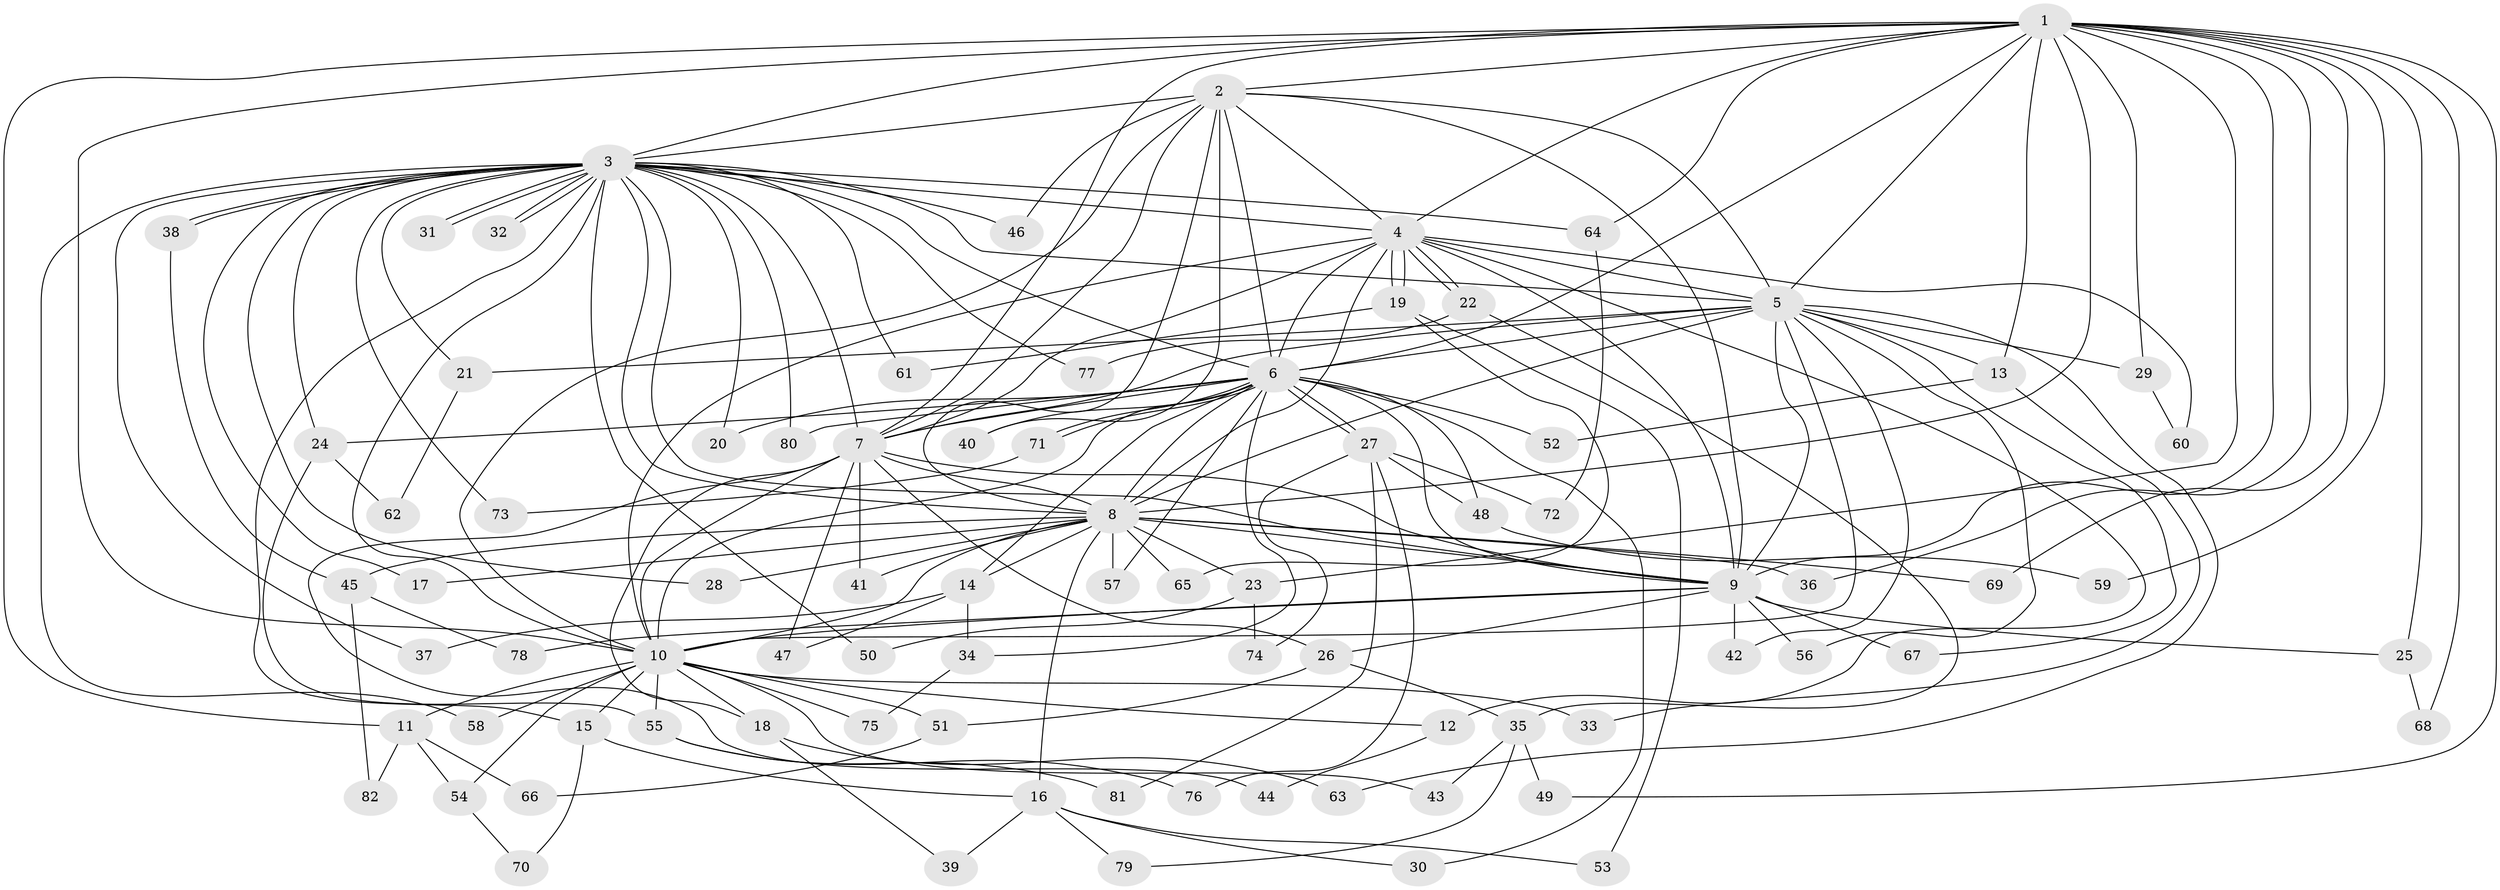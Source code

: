 // coarse degree distribution, {21: 0.024390243902439025, 2: 0.4634146341463415, 1: 0.2682926829268293, 4: 0.04878048780487805, 3: 0.0975609756097561, 15: 0.024390243902439025, 9: 0.024390243902439025, 12: 0.024390243902439025, 10: 0.024390243902439025}
// Generated by graph-tools (version 1.1) at 2025/47/03/04/25 21:47:46]
// undirected, 82 vertices, 189 edges
graph export_dot {
graph [start="1"]
  node [color=gray90,style=filled];
  1;
  2;
  3;
  4;
  5;
  6;
  7;
  8;
  9;
  10;
  11;
  12;
  13;
  14;
  15;
  16;
  17;
  18;
  19;
  20;
  21;
  22;
  23;
  24;
  25;
  26;
  27;
  28;
  29;
  30;
  31;
  32;
  33;
  34;
  35;
  36;
  37;
  38;
  39;
  40;
  41;
  42;
  43;
  44;
  45;
  46;
  47;
  48;
  49;
  50;
  51;
  52;
  53;
  54;
  55;
  56;
  57;
  58;
  59;
  60;
  61;
  62;
  63;
  64;
  65;
  66;
  67;
  68;
  69;
  70;
  71;
  72;
  73;
  74;
  75;
  76;
  77;
  78;
  79;
  80;
  81;
  82;
  1 -- 2;
  1 -- 3;
  1 -- 4;
  1 -- 5;
  1 -- 6;
  1 -- 7;
  1 -- 8;
  1 -- 9;
  1 -- 10;
  1 -- 11;
  1 -- 13;
  1 -- 23;
  1 -- 25;
  1 -- 29;
  1 -- 36;
  1 -- 49;
  1 -- 59;
  1 -- 64;
  1 -- 68;
  1 -- 69;
  2 -- 3;
  2 -- 4;
  2 -- 5;
  2 -- 6;
  2 -- 7;
  2 -- 8;
  2 -- 9;
  2 -- 10;
  2 -- 40;
  2 -- 46;
  3 -- 4;
  3 -- 5;
  3 -- 6;
  3 -- 7;
  3 -- 8;
  3 -- 9;
  3 -- 10;
  3 -- 15;
  3 -- 17;
  3 -- 20;
  3 -- 21;
  3 -- 24;
  3 -- 28;
  3 -- 31;
  3 -- 31;
  3 -- 32;
  3 -- 32;
  3 -- 37;
  3 -- 38;
  3 -- 38;
  3 -- 46;
  3 -- 50;
  3 -- 58;
  3 -- 61;
  3 -- 64;
  3 -- 73;
  3 -- 77;
  3 -- 80;
  4 -- 5;
  4 -- 6;
  4 -- 7;
  4 -- 8;
  4 -- 9;
  4 -- 10;
  4 -- 12;
  4 -- 19;
  4 -- 19;
  4 -- 22;
  4 -- 22;
  4 -- 60;
  5 -- 6;
  5 -- 7;
  5 -- 8;
  5 -- 9;
  5 -- 10;
  5 -- 13;
  5 -- 21;
  5 -- 29;
  5 -- 42;
  5 -- 56;
  5 -- 63;
  5 -- 67;
  6 -- 7;
  6 -- 8;
  6 -- 9;
  6 -- 10;
  6 -- 14;
  6 -- 20;
  6 -- 24;
  6 -- 27;
  6 -- 27;
  6 -- 30;
  6 -- 34;
  6 -- 40;
  6 -- 48;
  6 -- 52;
  6 -- 57;
  6 -- 71;
  6 -- 71;
  6 -- 80;
  7 -- 8;
  7 -- 9;
  7 -- 10;
  7 -- 18;
  7 -- 26;
  7 -- 41;
  7 -- 44;
  7 -- 47;
  8 -- 9;
  8 -- 10;
  8 -- 14;
  8 -- 16;
  8 -- 17;
  8 -- 23;
  8 -- 28;
  8 -- 36;
  8 -- 41;
  8 -- 45;
  8 -- 57;
  8 -- 65;
  8 -- 69;
  9 -- 10;
  9 -- 25;
  9 -- 26;
  9 -- 42;
  9 -- 56;
  9 -- 67;
  9 -- 78;
  10 -- 11;
  10 -- 12;
  10 -- 15;
  10 -- 18;
  10 -- 33;
  10 -- 43;
  10 -- 51;
  10 -- 54;
  10 -- 55;
  10 -- 58;
  10 -- 75;
  11 -- 54;
  11 -- 66;
  11 -- 82;
  12 -- 44;
  13 -- 33;
  13 -- 52;
  14 -- 34;
  14 -- 37;
  14 -- 47;
  15 -- 16;
  15 -- 70;
  16 -- 30;
  16 -- 39;
  16 -- 53;
  16 -- 79;
  18 -- 39;
  18 -- 63;
  19 -- 53;
  19 -- 61;
  19 -- 65;
  21 -- 62;
  22 -- 35;
  22 -- 77;
  23 -- 50;
  23 -- 74;
  24 -- 55;
  24 -- 62;
  25 -- 68;
  26 -- 35;
  26 -- 51;
  27 -- 48;
  27 -- 72;
  27 -- 74;
  27 -- 76;
  27 -- 81;
  29 -- 60;
  34 -- 75;
  35 -- 43;
  35 -- 49;
  35 -- 79;
  38 -- 45;
  45 -- 78;
  45 -- 82;
  48 -- 59;
  51 -- 66;
  54 -- 70;
  55 -- 76;
  55 -- 81;
  64 -- 72;
  71 -- 73;
}
